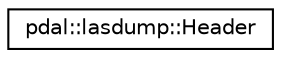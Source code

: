 digraph "Graphical Class Hierarchy"
{
  edge [fontname="Helvetica",fontsize="10",labelfontname="Helvetica",labelfontsize="10"];
  node [fontname="Helvetica",fontsize="10",shape=record];
  rankdir="LR";
  Node1 [label="pdal::lasdump::Header",height=0.2,width=0.4,color="black", fillcolor="white", style="filled",URL="$classpdal_1_1lasdump_1_1Header.html"];
}
